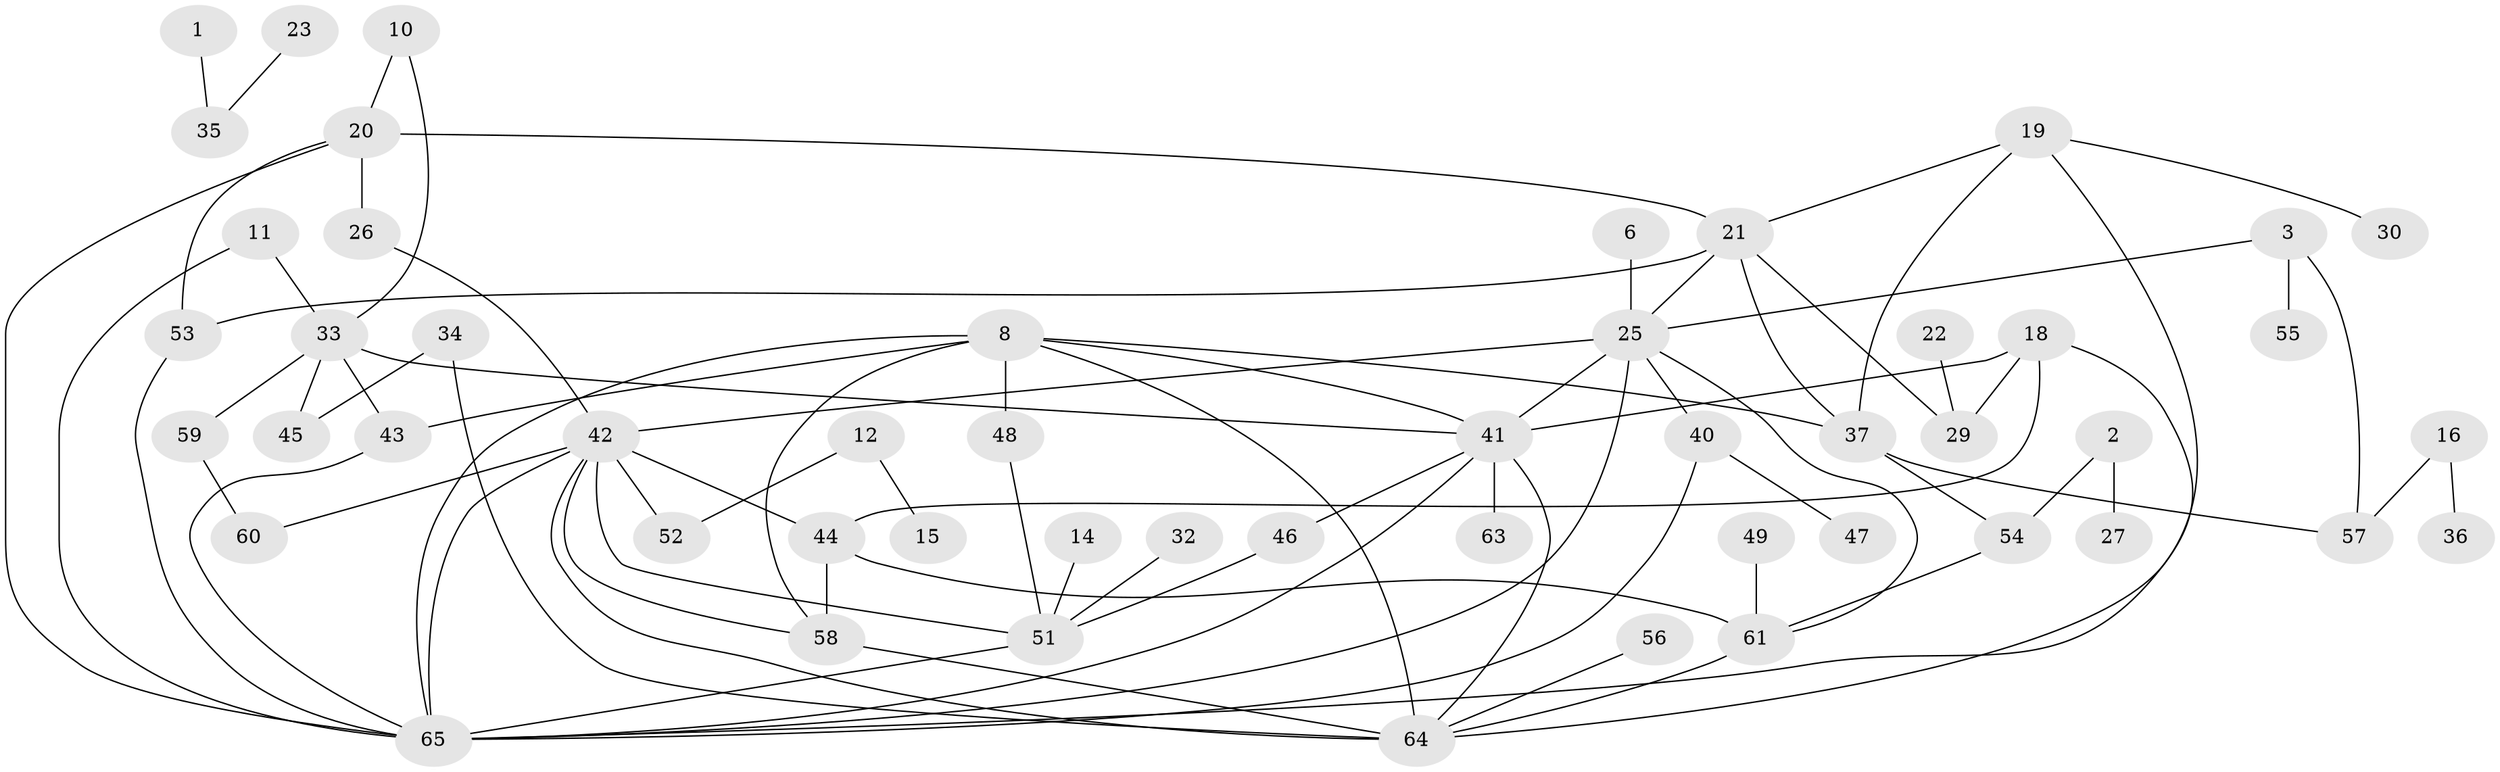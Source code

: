 // original degree distribution, {5: 0.07692307692307693, 4: 0.09230769230769231, 1: 0.2923076923076923, 3: 0.16153846153846155, 2: 0.26153846153846155, 0: 0.06923076923076923, 7: 0.023076923076923078, 6: 0.023076923076923078}
// Generated by graph-tools (version 1.1) at 2025/00/03/09/25 03:00:55]
// undirected, 52 vertices, 82 edges
graph export_dot {
graph [start="1"]
  node [color=gray90,style=filled];
  1;
  2;
  3;
  6;
  8;
  10;
  11;
  12;
  14;
  15;
  16;
  18;
  19;
  20;
  21;
  22;
  23;
  25;
  26;
  27;
  29;
  30;
  32;
  33;
  34;
  35;
  36;
  37;
  40;
  41;
  42;
  43;
  44;
  45;
  46;
  47;
  48;
  49;
  51;
  52;
  53;
  54;
  55;
  56;
  57;
  58;
  59;
  60;
  61;
  63;
  64;
  65;
  1 -- 35 [weight=1.0];
  2 -- 27 [weight=1.0];
  2 -- 54 [weight=1.0];
  3 -- 25 [weight=1.0];
  3 -- 55 [weight=1.0];
  3 -- 57 [weight=1.0];
  6 -- 25 [weight=1.0];
  8 -- 37 [weight=1.0];
  8 -- 41 [weight=1.0];
  8 -- 43 [weight=1.0];
  8 -- 48 [weight=1.0];
  8 -- 58 [weight=1.0];
  8 -- 64 [weight=1.0];
  8 -- 65 [weight=1.0];
  10 -- 20 [weight=1.0];
  10 -- 33 [weight=1.0];
  11 -- 33 [weight=1.0];
  11 -- 65 [weight=1.0];
  12 -- 15 [weight=1.0];
  12 -- 52 [weight=1.0];
  14 -- 51 [weight=1.0];
  16 -- 36 [weight=1.0];
  16 -- 57 [weight=1.0];
  18 -- 29 [weight=1.0];
  18 -- 41 [weight=1.0];
  18 -- 44 [weight=1.0];
  18 -- 64 [weight=1.0];
  19 -- 21 [weight=1.0];
  19 -- 30 [weight=1.0];
  19 -- 37 [weight=1.0];
  19 -- 65 [weight=1.0];
  20 -- 21 [weight=1.0];
  20 -- 26 [weight=1.0];
  20 -- 53 [weight=1.0];
  20 -- 65 [weight=1.0];
  21 -- 25 [weight=1.0];
  21 -- 29 [weight=1.0];
  21 -- 37 [weight=1.0];
  21 -- 53 [weight=1.0];
  22 -- 29 [weight=1.0];
  23 -- 35 [weight=1.0];
  25 -- 40 [weight=1.0];
  25 -- 41 [weight=1.0];
  25 -- 42 [weight=2.0];
  25 -- 61 [weight=1.0];
  25 -- 65 [weight=1.0];
  26 -- 42 [weight=1.0];
  32 -- 51 [weight=1.0];
  33 -- 41 [weight=1.0];
  33 -- 43 [weight=1.0];
  33 -- 45 [weight=1.0];
  33 -- 59 [weight=1.0];
  34 -- 45 [weight=1.0];
  34 -- 64 [weight=1.0];
  37 -- 54 [weight=1.0];
  37 -- 57 [weight=1.0];
  40 -- 47 [weight=1.0];
  40 -- 65 [weight=1.0];
  41 -- 46 [weight=1.0];
  41 -- 63 [weight=1.0];
  41 -- 64 [weight=1.0];
  41 -- 65 [weight=1.0];
  42 -- 44 [weight=1.0];
  42 -- 51 [weight=1.0];
  42 -- 52 [weight=2.0];
  42 -- 58 [weight=1.0];
  42 -- 60 [weight=1.0];
  42 -- 64 [weight=1.0];
  42 -- 65 [weight=1.0];
  43 -- 65 [weight=1.0];
  44 -- 58 [weight=1.0];
  44 -- 61 [weight=1.0];
  46 -- 51 [weight=1.0];
  48 -- 51 [weight=1.0];
  49 -- 61 [weight=1.0];
  51 -- 65 [weight=1.0];
  53 -- 65 [weight=1.0];
  54 -- 61 [weight=1.0];
  56 -- 64 [weight=1.0];
  58 -- 64 [weight=2.0];
  59 -- 60 [weight=1.0];
  61 -- 64 [weight=1.0];
}
